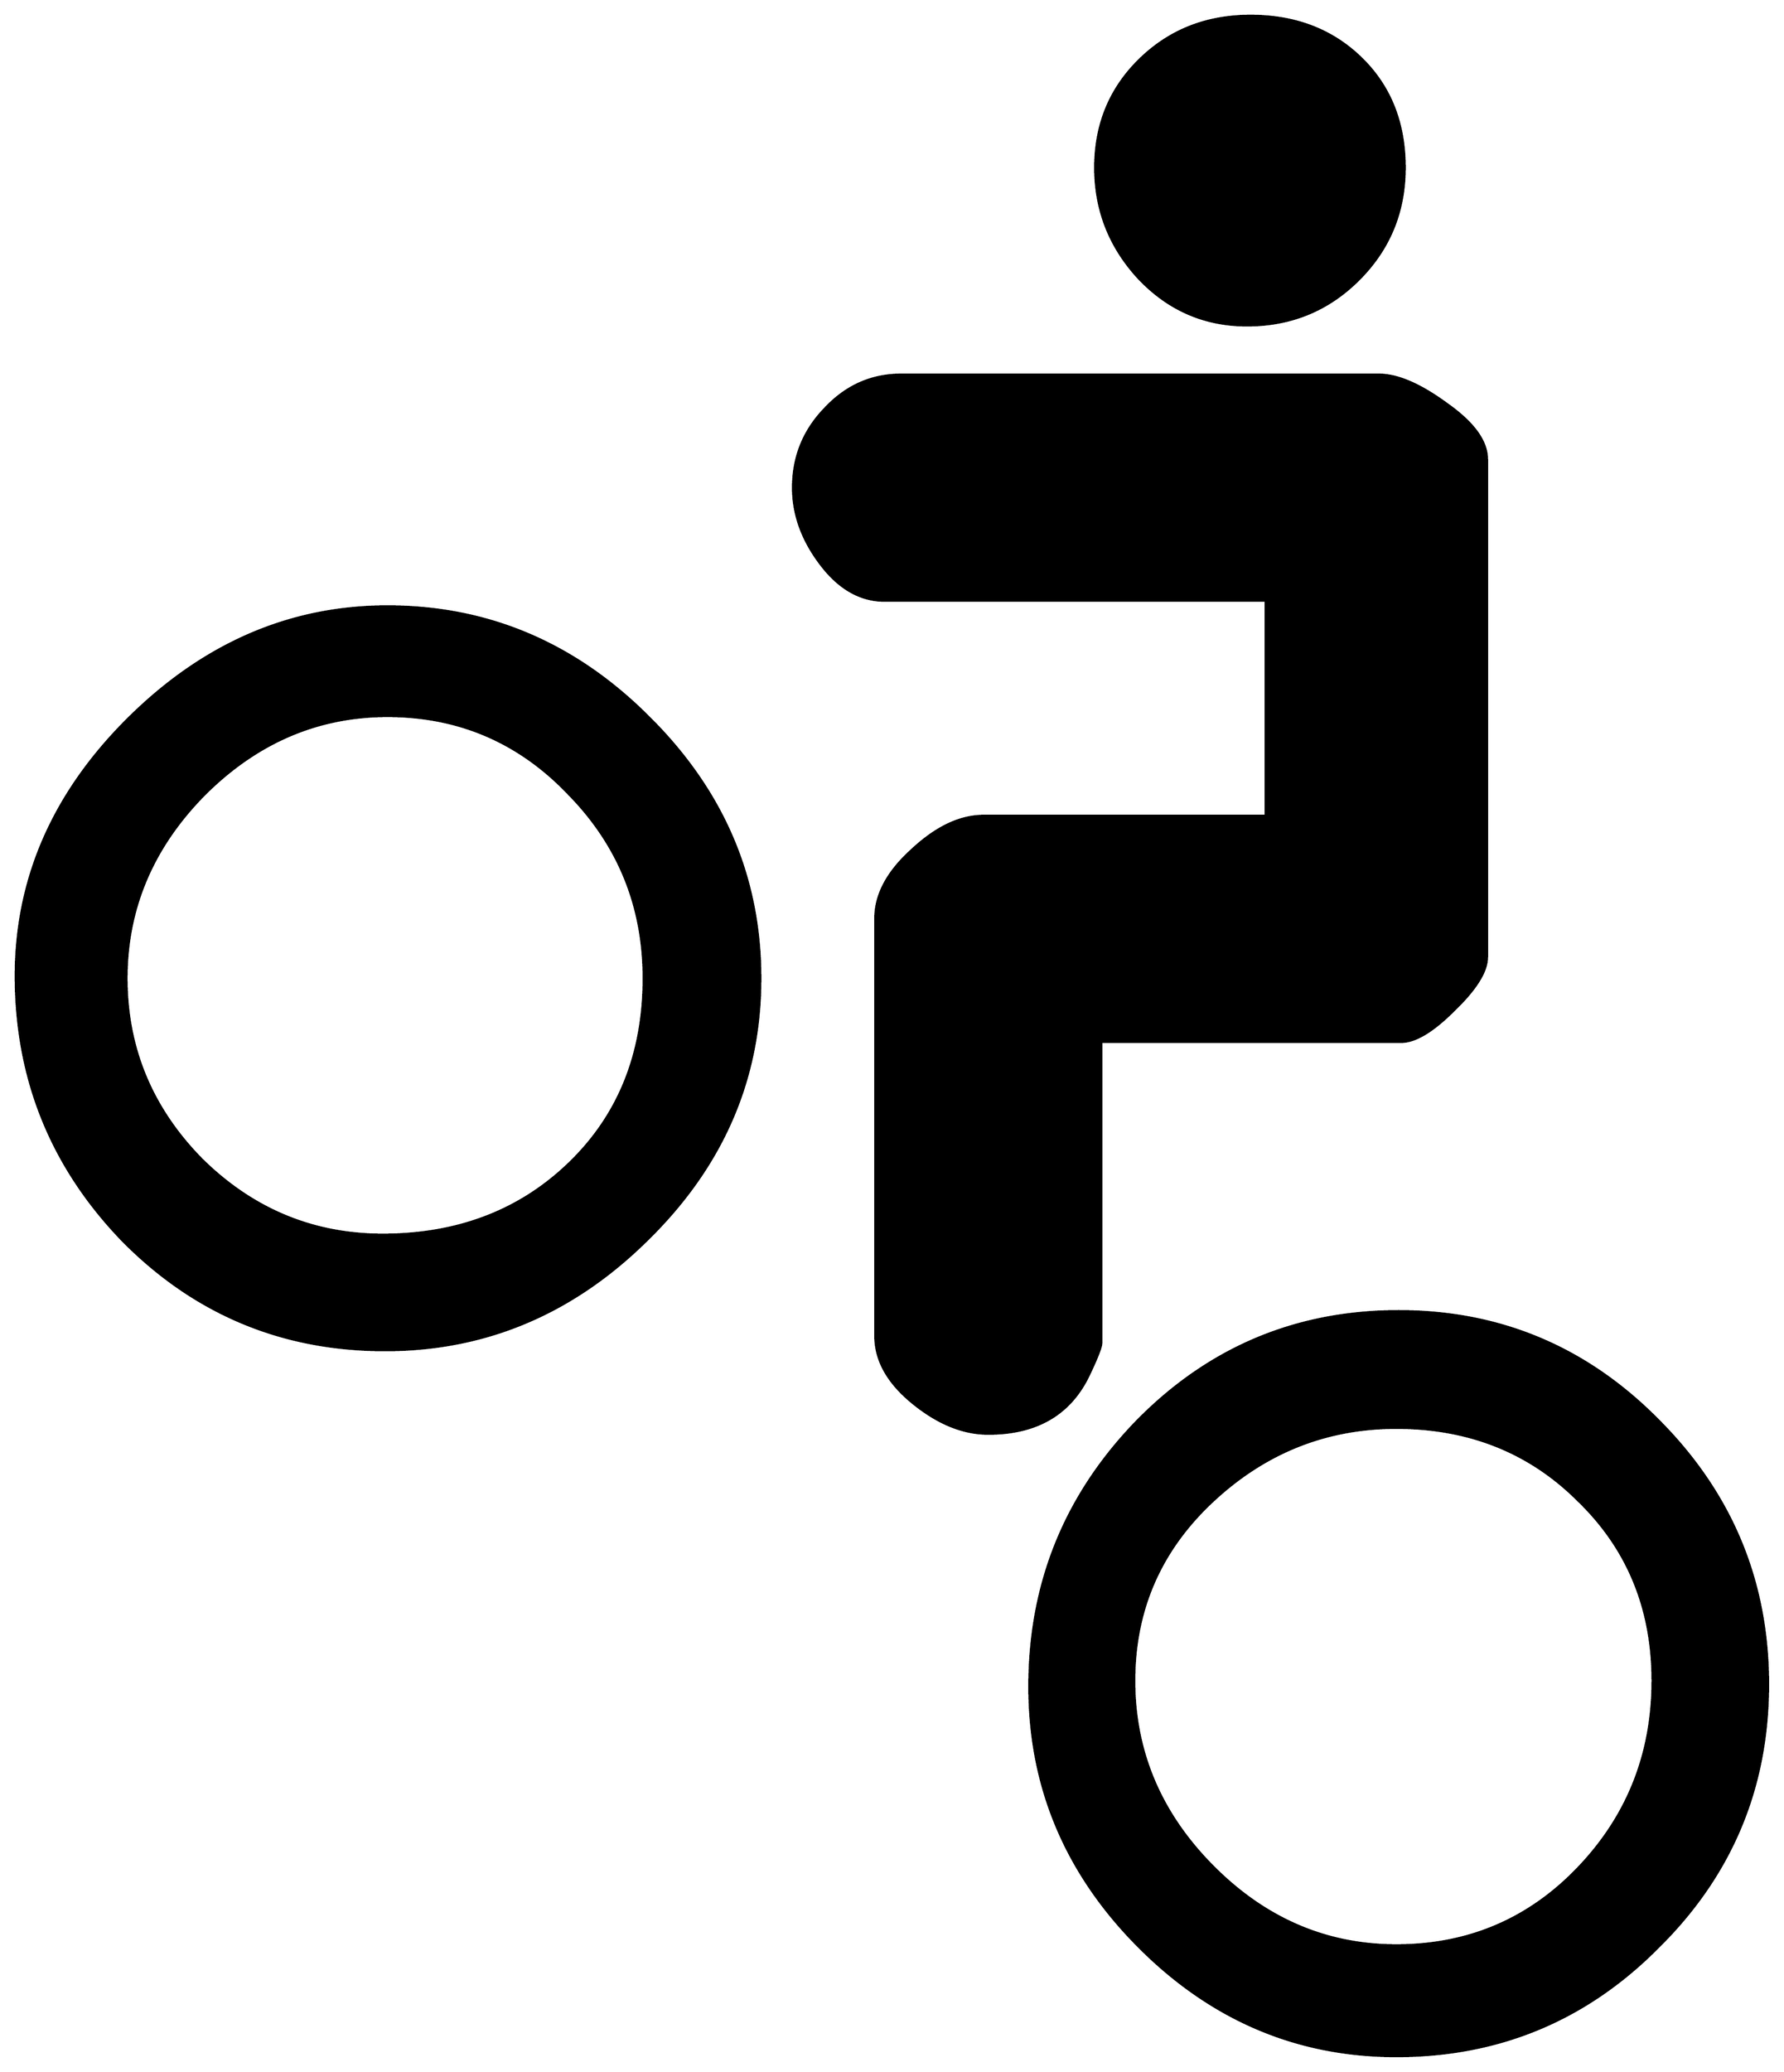 


\begin{tikzpicture}[y=0.80pt, x=0.80pt, yscale=-1.0, xscale=1.0, inner sep=0pt, outer sep=0pt]
\begin{scope}[shift={(100.0,1685.0)},nonzero rule]
  \path[draw=.,fill=.,line width=1.600pt] (1263.0,-1299.0) ..
    controls (1263.0,-1261.667) and (1250.0,-1230.0) ..
    (1224.0,-1204.0) .. controls (1198.0,-1178.0) and
    (1166.333,-1165.0) .. (1129.0,-1165.0) .. controls
    (1093.0,-1165.0) and (1062.333,-1178.333) .. (1037.0,-1205.0) ..
    controls (1012.333,-1231.667) and (1000.0,-1263.0) ..
    (1000.0,-1299.0) .. controls (1000.0,-1335.667) and
    (1012.667,-1366.333) .. (1038.0,-1391.0) .. controls
    (1063.333,-1415.667) and (1094.667,-1428.0) .. (1132.0,-1428.0) ..
    controls (1170.0,-1428.0) and (1201.333,-1416.0) ..
    (1226.0,-1392.0) .. controls (1250.667,-1368.0) and
    (1263.0,-1337.0) .. (1263.0,-1299.0) -- cycle(1333.0,-628.0)
    .. controls (1333.0,-616.0) and (1323.667,-601.0) ..
    (1305.0,-583.0) .. controls (1287.0,-565.0) and
    (1272.0,-556.0) .. (1260.0,-556.0) -- (1005.0,-556.0) --
    (1005.0,-300.0) .. controls (1005.0,-296.667) and
    (1001.333,-287.333) .. (994.0,-272.0) .. controls (978.0,-239.333)
    and (949.667,-223.0) .. (909.0,-223.0) .. controls
    (887.667,-223.0) and (866.333,-231.667) .. (845.0,-249.0) ..
    controls (823.667,-266.333) and (813.0,-285.333) .. (813.0,-306.0)
    -- (813.0,-661.0) .. controls (813.0,-681.0) and
    (823.333,-700.333) .. (844.0,-719.0) .. controls (864.667,-738.333)
    and (885.0,-748.0) .. (905.0,-748.0) -- (1145.0,-748.0) --
    (1145.0,-931.0) -- (821.0,-931.0) .. controls (799.667,-931.0)
    and (781.0,-942.0) .. (765.0,-964.0) .. controls
    (750.333,-984.0) and (743.0,-1005.0) .. (743.0,-1027.0) ..
    controls (743.0,-1053.0) and (752.0,-1075.333) ..
    (770.0,-1094.0) .. controls (788.0,-1113.333) and
    (809.667,-1123.0) .. (835.0,-1123.0) -- (1241.0,-1123.0) ..
    controls (1257.0,-1123.0) and (1276.333,-1114.667) ..
    (1299.0,-1098.0) .. controls (1321.667,-1082.0) and
    (1333.0,-1066.333) .. (1333.0,-1051.0) -- (1333.0,-628.0) --
    cycle(1572.0,-10.0) .. controls (1572.0,77.333) and
    (1541.0,151.667) .. (1479.0,213.0) .. controls (1417.667,275.0)
    and (1343.333,306.0) .. (1256.0,306.0) .. controls
    (1171.333,306.0) and (1098.0,274.667) .. (1036.0,212.0) ..
    controls (974.667,150.0) and (944.0,76.667) .. (944.0,-8.0) ..
    controls (944.0,-95.333) and (974.333,-170.333) .. (1035.0,-233.0)
    .. controls (1096.333,-295.667) and (1170.667,-327.0) ..
    (1258.0,-327.0) .. controls (1344.667,-327.0) and
    (1418.667,-295.667) .. (1480.0,-233.0) .. controls
    (1541.333,-171.0) and (1572.0,-96.667) .. (1572.0,-10.0) --
    cycle(715.0,-610.0) .. controls (715.0,-524.667) and
    (683.0,-450.667) .. (619.0,-388.0) .. controls (555.667,-325.333)
    and (481.333,-294.0) .. (396.0,-294.0) .. controls
    (308.667,-294.0) and (234.333,-325.0) .. (173.0,-387.0) ..
    controls (112.333,-449.667) and (82.0,-524.667) .. (82.0,-612.0)
    .. controls (82.0,-694.667) and (114.0,-767.667) ..
    (178.0,-831.0) .. controls (242.0,-894.333) and (315.333,-926.0)
    .. (398.0,-926.0) .. controls (483.333,-926.0) and
    (557.333,-894.667) .. (620.0,-832.0) .. controls (683.333,-769.333)
    and (715.0,-695.333) .. (715.0,-610.0) -- cycle(1474.0,-13.0)
    .. controls (1474.0,-74.333) and (1453.0,-125.333) ..
    (1411.0,-166.0) .. controls (1369.667,-207.333) and
    (1318.0,-228.0) .. (1256.0,-228.0) .. controls
    (1196.0,-228.0) and (1143.667,-207.0) .. (1099.0,-165.0) ..
    controls (1055.0,-123.667) and (1033.0,-73.0) ..
    (1033.0,-13.0) .. controls (1033.0,47.0) and (1055.0,99.333)
    .. (1099.0,144.0) .. controls (1143.667,189.333) and
    (1196.0,212.0) .. (1256.0,212.0) .. controls (1317.333,212.0)
    and (1369.0,190.0) .. (1411.0,146.0) .. controls
    (1453.0,102.0) and (1474.0,49.0) .. (1474.0,-13.0) --
    cycle(616.0,-610.0) .. controls (616.0,-671.333) and
    (594.667,-723.667) .. (552.0,-767.0) .. controls (510.0,-811.0)
    and (458.667,-833.0) .. (398.0,-833.0) .. controls
    (338.667,-833.0) and (286.667,-810.667) .. (242.0,-766.0) ..
    controls (198.0,-721.333) and (176.0,-669.333) .. (176.0,-610.0)
    .. controls (176.0,-550.667) and (197.333,-499.333) ..
    (240.0,-456.0) .. controls (283.333,-413.333) and (334.667,-392.0)
    .. (394.0,-392.0) .. controls (458.0,-392.0) and
    (511.0,-412.333) .. (553.0,-453.0) .. controls (595.0,-493.667)
    and (616.0,-546.0) .. (616.0,-610.0) -- cycle;
\end{scope}

\end{tikzpicture}

